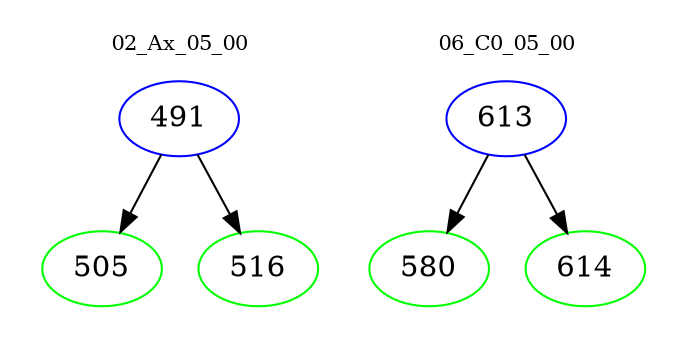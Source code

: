 digraph{
subgraph cluster_0 {
color = white
label = "02_Ax_05_00";
fontsize=10;
T0_491 [label="491", color="blue"]
T0_491 -> T0_505 [color="black"]
T0_505 [label="505", color="green"]
T0_491 -> T0_516 [color="black"]
T0_516 [label="516", color="green"]
}
subgraph cluster_1 {
color = white
label = "06_C0_05_00";
fontsize=10;
T1_613 [label="613", color="blue"]
T1_613 -> T1_580 [color="black"]
T1_580 [label="580", color="green"]
T1_613 -> T1_614 [color="black"]
T1_614 [label="614", color="green"]
}
}
